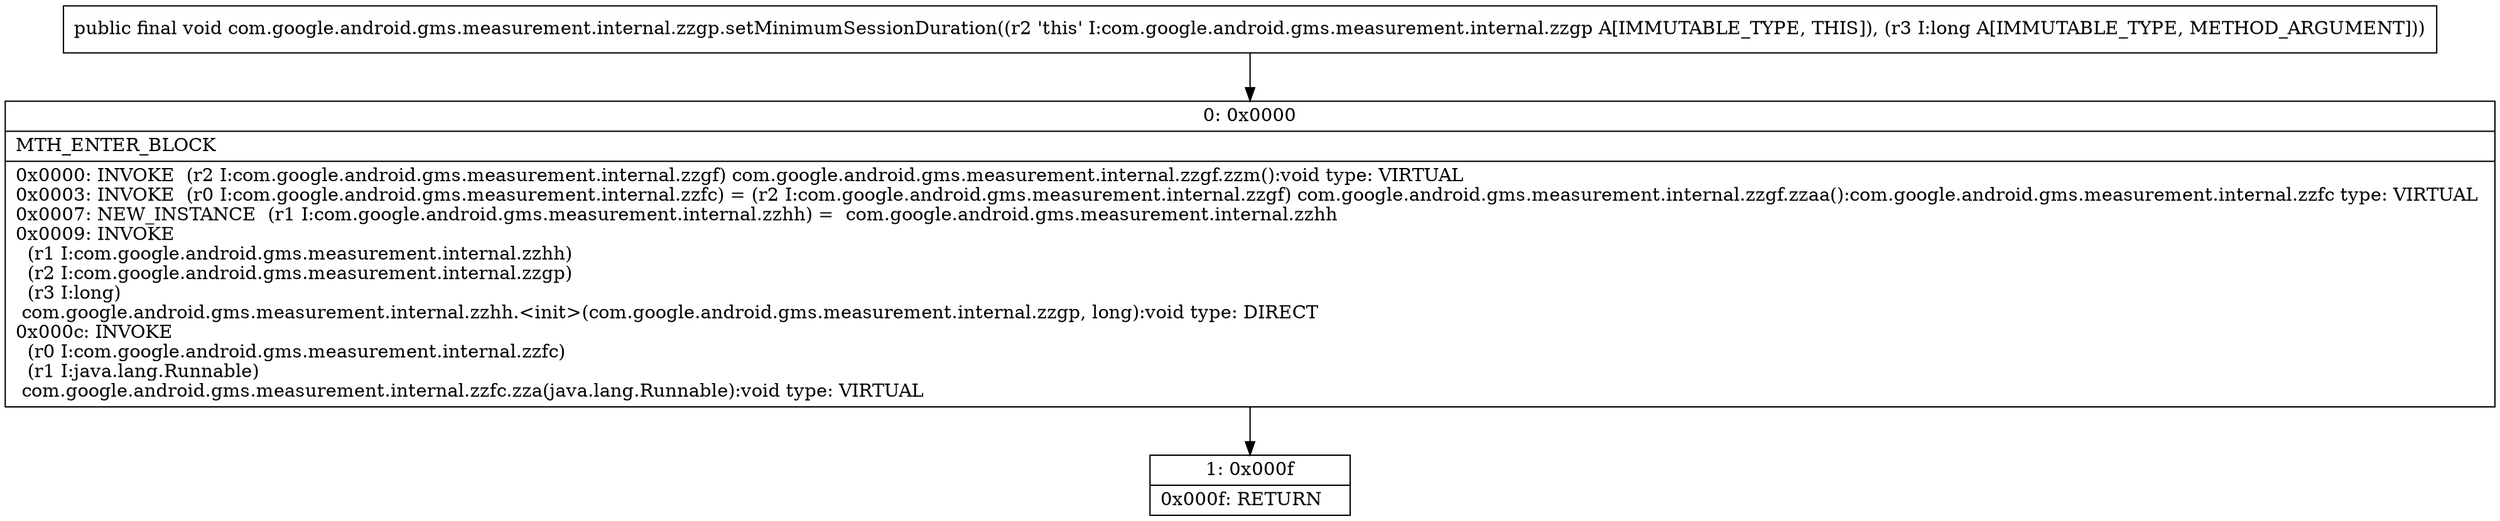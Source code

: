digraph "CFG forcom.google.android.gms.measurement.internal.zzgp.setMinimumSessionDuration(J)V" {
Node_0 [shape=record,label="{0\:\ 0x0000|MTH_ENTER_BLOCK\l|0x0000: INVOKE  (r2 I:com.google.android.gms.measurement.internal.zzgf) com.google.android.gms.measurement.internal.zzgf.zzm():void type: VIRTUAL \l0x0003: INVOKE  (r0 I:com.google.android.gms.measurement.internal.zzfc) = (r2 I:com.google.android.gms.measurement.internal.zzgf) com.google.android.gms.measurement.internal.zzgf.zzaa():com.google.android.gms.measurement.internal.zzfc type: VIRTUAL \l0x0007: NEW_INSTANCE  (r1 I:com.google.android.gms.measurement.internal.zzhh) =  com.google.android.gms.measurement.internal.zzhh \l0x0009: INVOKE  \l  (r1 I:com.google.android.gms.measurement.internal.zzhh)\l  (r2 I:com.google.android.gms.measurement.internal.zzgp)\l  (r3 I:long)\l com.google.android.gms.measurement.internal.zzhh.\<init\>(com.google.android.gms.measurement.internal.zzgp, long):void type: DIRECT \l0x000c: INVOKE  \l  (r0 I:com.google.android.gms.measurement.internal.zzfc)\l  (r1 I:java.lang.Runnable)\l com.google.android.gms.measurement.internal.zzfc.zza(java.lang.Runnable):void type: VIRTUAL \l}"];
Node_1 [shape=record,label="{1\:\ 0x000f|0x000f: RETURN   \l}"];
MethodNode[shape=record,label="{public final void com.google.android.gms.measurement.internal.zzgp.setMinimumSessionDuration((r2 'this' I:com.google.android.gms.measurement.internal.zzgp A[IMMUTABLE_TYPE, THIS]), (r3 I:long A[IMMUTABLE_TYPE, METHOD_ARGUMENT])) }"];
MethodNode -> Node_0;
Node_0 -> Node_1;
}

